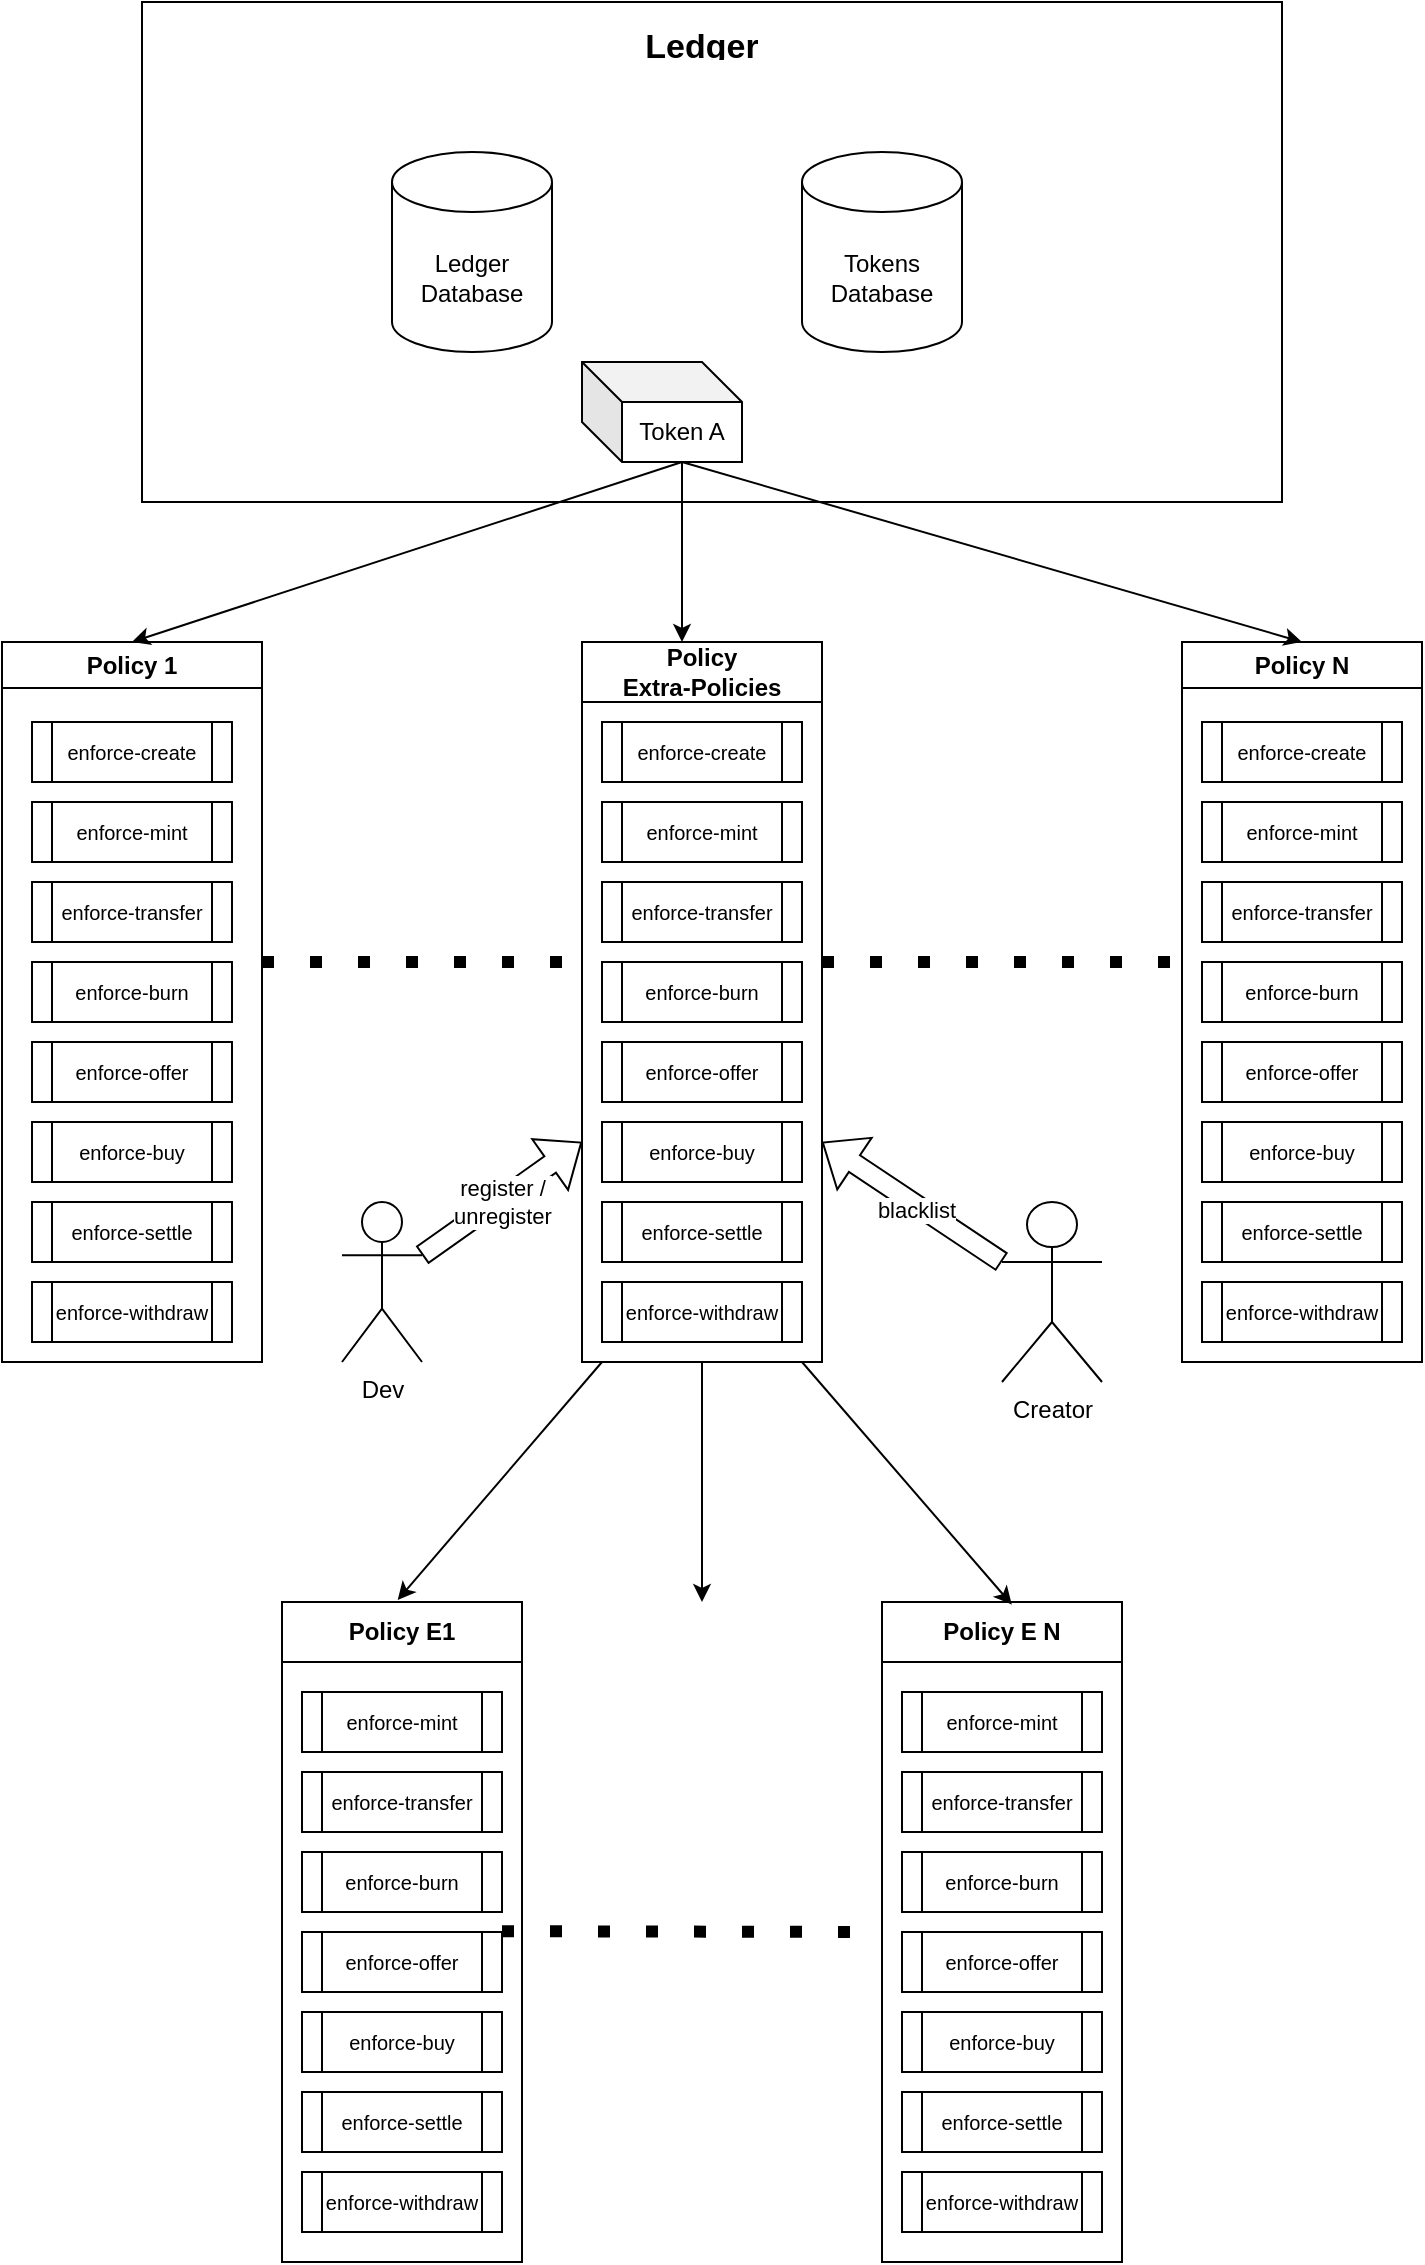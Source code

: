 <mxfile version="22.0.6" type="device">
  <diagram name="Page-1" id="-lvJcAJLHVG-aB3J02od">
    <mxGraphModel dx="445" dy="249" grid="1" gridSize="10" guides="1" tooltips="1" connect="1" arrows="1" fold="1" page="1" pageScale="1" pageWidth="850" pageHeight="1100" math="0" shadow="0">
      <root>
        <mxCell id="0" />
        <mxCell id="1" parent="0" />
        <mxCell id="QAYL4mjeV4hyu-HagJ4L-22" value="" style="rounded=0;whiteSpace=wrap;html=1;" parent="1" vertex="1">
          <mxGeometry x="300" y="80" width="570" height="250" as="geometry" />
        </mxCell>
        <mxCell id="QAYL4mjeV4hyu-HagJ4L-27" value="Policy 1" style="swimlane;whiteSpace=wrap;html=1;" parent="1" vertex="1">
          <mxGeometry x="230" y="400" width="130" height="360" as="geometry" />
        </mxCell>
        <mxCell id="QAYL4mjeV4hyu-HagJ4L-46" value="&lt;font style=&quot;font-size: 10px;&quot;&gt;enforce-create&lt;/font&gt;" style="shape=process;whiteSpace=wrap;html=1;backgroundOutline=1;" parent="QAYL4mjeV4hyu-HagJ4L-27" vertex="1">
          <mxGeometry x="15" y="40" width="100" height="30" as="geometry" />
        </mxCell>
        <mxCell id="QAYL4mjeV4hyu-HagJ4L-49" value="&lt;font style=&quot;font-size: 10px;&quot;&gt;enforce-mint&lt;/font&gt;" style="shape=process;whiteSpace=wrap;html=1;backgroundOutline=1;" parent="QAYL4mjeV4hyu-HagJ4L-27" vertex="1">
          <mxGeometry x="15" y="80" width="100" height="30" as="geometry" />
        </mxCell>
        <mxCell id="QAYL4mjeV4hyu-HagJ4L-50" value="&lt;font style=&quot;font-size: 10px;&quot;&gt;enforce-transfer&lt;/font&gt;" style="shape=process;whiteSpace=wrap;html=1;backgroundOutline=1;" parent="QAYL4mjeV4hyu-HagJ4L-27" vertex="1">
          <mxGeometry x="15" y="120" width="100" height="30" as="geometry" />
        </mxCell>
        <mxCell id="QAYL4mjeV4hyu-HagJ4L-51" value="&lt;font style=&quot;font-size: 10px;&quot;&gt;enforce-burn&lt;/font&gt;" style="shape=process;whiteSpace=wrap;html=1;backgroundOutline=1;" parent="QAYL4mjeV4hyu-HagJ4L-27" vertex="1">
          <mxGeometry x="15" y="160" width="100" height="30" as="geometry" />
        </mxCell>
        <mxCell id="QAYL4mjeV4hyu-HagJ4L-52" value="&lt;font style=&quot;font-size: 10px;&quot;&gt;enforce-offer&lt;/font&gt;" style="shape=process;whiteSpace=wrap;html=1;backgroundOutline=1;" parent="QAYL4mjeV4hyu-HagJ4L-27" vertex="1">
          <mxGeometry x="15" y="200" width="100" height="30" as="geometry" />
        </mxCell>
        <mxCell id="QAYL4mjeV4hyu-HagJ4L-55" value="&lt;font style=&quot;font-size: 10px;&quot;&gt;enforce-buy&lt;/font&gt;" style="shape=process;whiteSpace=wrap;html=1;backgroundOutline=1;" parent="QAYL4mjeV4hyu-HagJ4L-27" vertex="1">
          <mxGeometry x="15" y="240" width="100" height="30" as="geometry" />
        </mxCell>
        <mxCell id="QAYL4mjeV4hyu-HagJ4L-56" value="&lt;font style=&quot;font-size: 10px;&quot;&gt;enforce-settle&lt;/font&gt;" style="shape=process;whiteSpace=wrap;html=1;backgroundOutline=1;" parent="QAYL4mjeV4hyu-HagJ4L-27" vertex="1">
          <mxGeometry x="15" y="280" width="100" height="30" as="geometry" />
        </mxCell>
        <mxCell id="uyHR3pnBRQCvmr7loZfG-1" value="&lt;font style=&quot;font-size: 10px;&quot;&gt;enforce-withdraw&lt;/font&gt;" style="shape=process;whiteSpace=wrap;html=1;backgroundOutline=1;" parent="QAYL4mjeV4hyu-HagJ4L-27" vertex="1">
          <mxGeometry x="15" y="320" width="100" height="30" as="geometry" />
        </mxCell>
        <mxCell id="QAYL4mjeV4hyu-HagJ4L-30" value="Policy N" style="swimlane;whiteSpace=wrap;html=1;" parent="1" vertex="1">
          <mxGeometry x="820" y="400" width="120" height="360" as="geometry" />
        </mxCell>
        <mxCell id="QAYL4mjeV4hyu-HagJ4L-57" value="&lt;font style=&quot;font-size: 10px;&quot;&gt;enforce-create&lt;/font&gt;" style="shape=process;whiteSpace=wrap;html=1;backgroundOutline=1;" parent="QAYL4mjeV4hyu-HagJ4L-30" vertex="1">
          <mxGeometry x="10" y="40" width="100" height="30" as="geometry" />
        </mxCell>
        <mxCell id="QAYL4mjeV4hyu-HagJ4L-58" value="&lt;font style=&quot;font-size: 10px;&quot;&gt;enforce-mint&lt;/font&gt;" style="shape=process;whiteSpace=wrap;html=1;backgroundOutline=1;" parent="QAYL4mjeV4hyu-HagJ4L-30" vertex="1">
          <mxGeometry x="10" y="80" width="100" height="30" as="geometry" />
        </mxCell>
        <mxCell id="QAYL4mjeV4hyu-HagJ4L-59" value="&lt;font style=&quot;font-size: 10px;&quot;&gt;enforce-transfer&lt;/font&gt;" style="shape=process;whiteSpace=wrap;html=1;backgroundOutline=1;" parent="QAYL4mjeV4hyu-HagJ4L-30" vertex="1">
          <mxGeometry x="10" y="120" width="100" height="30" as="geometry" />
        </mxCell>
        <mxCell id="QAYL4mjeV4hyu-HagJ4L-60" value="&lt;font style=&quot;font-size: 10px;&quot;&gt;enforce-burn&lt;/font&gt;" style="shape=process;whiteSpace=wrap;html=1;backgroundOutline=1;" parent="QAYL4mjeV4hyu-HagJ4L-30" vertex="1">
          <mxGeometry x="10" y="160" width="100" height="30" as="geometry" />
        </mxCell>
        <mxCell id="QAYL4mjeV4hyu-HagJ4L-61" value="&lt;font style=&quot;font-size: 10px;&quot;&gt;enforce-offer&lt;/font&gt;" style="shape=process;whiteSpace=wrap;html=1;backgroundOutline=1;" parent="QAYL4mjeV4hyu-HagJ4L-30" vertex="1">
          <mxGeometry x="10" y="200" width="100" height="30" as="geometry" />
        </mxCell>
        <mxCell id="QAYL4mjeV4hyu-HagJ4L-62" value="&lt;font style=&quot;font-size: 10px;&quot;&gt;enforce-buy&lt;/font&gt;" style="shape=process;whiteSpace=wrap;html=1;backgroundOutline=1;" parent="QAYL4mjeV4hyu-HagJ4L-30" vertex="1">
          <mxGeometry x="10" y="240" width="100" height="30" as="geometry" />
        </mxCell>
        <mxCell id="QAYL4mjeV4hyu-HagJ4L-63" value="&lt;font style=&quot;font-size: 10px;&quot;&gt;enforce-settle&lt;/font&gt;" style="shape=process;whiteSpace=wrap;html=1;backgroundOutline=1;" parent="QAYL4mjeV4hyu-HagJ4L-30" vertex="1">
          <mxGeometry x="10" y="280" width="100" height="30" as="geometry" />
        </mxCell>
        <mxCell id="uyHR3pnBRQCvmr7loZfG-2" value="&lt;font style=&quot;font-size: 10px;&quot;&gt;enforce-withdraw&lt;/font&gt;" style="shape=process;whiteSpace=wrap;html=1;backgroundOutline=1;" parent="QAYL4mjeV4hyu-HagJ4L-30" vertex="1">
          <mxGeometry x="10" y="320" width="100" height="30" as="geometry" />
        </mxCell>
        <mxCell id="QAYL4mjeV4hyu-HagJ4L-32" value="Token A" style="shape=cube;whiteSpace=wrap;html=1;boundedLbl=1;backgroundOutline=1;darkOpacity=0.05;darkOpacity2=0.1;" parent="1" vertex="1">
          <mxGeometry x="520" y="260" width="80" height="50" as="geometry" />
        </mxCell>
        <mxCell id="QAYL4mjeV4hyu-HagJ4L-33" value="" style="endArrow=classic;html=1;rounded=0;exitX=0;exitY=0;exitDx=50;exitDy=50;exitPerimeter=0;entryX=0.5;entryY=0;entryDx=0;entryDy=0;" parent="1" source="QAYL4mjeV4hyu-HagJ4L-32" target="QAYL4mjeV4hyu-HagJ4L-27" edge="1">
          <mxGeometry width="50" height="50" relative="1" as="geometry">
            <mxPoint x="690" y="450" as="sourcePoint" />
            <mxPoint x="740" y="400" as="targetPoint" />
          </mxGeometry>
        </mxCell>
        <mxCell id="QAYL4mjeV4hyu-HagJ4L-34" value="" style="endArrow=classic;html=1;rounded=0;exitX=0;exitY=0;exitDx=50;exitDy=50;exitPerimeter=0;entryX=0.5;entryY=0;entryDx=0;entryDy=0;" parent="1" source="QAYL4mjeV4hyu-HagJ4L-32" target="QAYL4mjeV4hyu-HagJ4L-30" edge="1">
          <mxGeometry width="50" height="50" relative="1" as="geometry">
            <mxPoint x="690" y="450" as="sourcePoint" />
            <mxPoint x="740" y="400" as="targetPoint" />
          </mxGeometry>
        </mxCell>
        <mxCell id="QAYL4mjeV4hyu-HagJ4L-35" value="" style="endArrow=classic;html=1;rounded=0;exitX=0;exitY=0;exitDx=50;exitDy=50;exitPerimeter=0;" parent="1" source="QAYL4mjeV4hyu-HagJ4L-32" edge="1">
          <mxGeometry width="50" height="50" relative="1" as="geometry">
            <mxPoint x="690" y="450" as="sourcePoint" />
            <mxPoint x="570" y="400" as="targetPoint" />
          </mxGeometry>
        </mxCell>
        <mxCell id="QAYL4mjeV4hyu-HagJ4L-89" value="Ledger&lt;br&gt;Database" style="shape=cylinder3;whiteSpace=wrap;html=1;boundedLbl=1;backgroundOutline=1;size=15;" parent="1" vertex="1">
          <mxGeometry x="425" y="155" width="80" height="100" as="geometry" />
        </mxCell>
        <UserObject label="Ledger" placeholders="1" name="Variable" id="QAYL4mjeV4hyu-HagJ4L-91">
          <mxCell style="text;html=1;strokeColor=none;fillColor=none;align=center;verticalAlign=middle;whiteSpace=wrap;overflow=hidden;fontSize=17;fontStyle=1" parent="1" vertex="1">
            <mxGeometry x="400" y="90" width="360" height="20" as="geometry" />
          </mxCell>
        </UserObject>
        <mxCell id="QAYL4mjeV4hyu-HagJ4L-92" value="Tokens&lt;br&gt;Database" style="shape=cylinder3;whiteSpace=wrap;html=1;boundedLbl=1;backgroundOutline=1;size=15;" parent="1" vertex="1">
          <mxGeometry x="630" y="155" width="80" height="100" as="geometry" />
        </mxCell>
        <mxCell id="QAYL4mjeV4hyu-HagJ4L-93" value="Dev" style="shape=umlActor;verticalLabelPosition=bottom;verticalAlign=top;html=1;outlineConnect=0;" parent="1" vertex="1">
          <mxGeometry x="400" y="680" width="40" height="80" as="geometry" />
        </mxCell>
        <mxCell id="QAYL4mjeV4hyu-HagJ4L-94" value="Creator" style="shape=umlActor;verticalLabelPosition=bottom;verticalAlign=top;html=1;outlineConnect=0;" parent="1" vertex="1">
          <mxGeometry x="730" y="680" width="50" height="90" as="geometry" />
        </mxCell>
        <mxCell id="KL3sUY8y_cePjC1N2suH-1" value="Policy E N" style="swimlane;whiteSpace=wrap;html=1;startSize=30;" parent="1" vertex="1">
          <mxGeometry x="670" y="880" width="120" height="330" as="geometry" />
        </mxCell>
        <mxCell id="KL3sUY8y_cePjC1N2suH-3" value="&lt;font style=&quot;font-size: 10px;&quot;&gt;enforce-mint&lt;/font&gt;" style="shape=process;whiteSpace=wrap;html=1;backgroundOutline=1;" parent="KL3sUY8y_cePjC1N2suH-1" vertex="1">
          <mxGeometry x="10" y="45" width="100" height="30" as="geometry" />
        </mxCell>
        <mxCell id="KL3sUY8y_cePjC1N2suH-4" value="&lt;font style=&quot;font-size: 10px;&quot;&gt;enforce-transfer&lt;/font&gt;" style="shape=process;whiteSpace=wrap;html=1;backgroundOutline=1;" parent="KL3sUY8y_cePjC1N2suH-1" vertex="1">
          <mxGeometry x="10" y="85" width="100" height="30" as="geometry" />
        </mxCell>
        <mxCell id="KL3sUY8y_cePjC1N2suH-5" value="&lt;font style=&quot;font-size: 10px;&quot;&gt;enforce-burn&lt;/font&gt;" style="shape=process;whiteSpace=wrap;html=1;backgroundOutline=1;" parent="KL3sUY8y_cePjC1N2suH-1" vertex="1">
          <mxGeometry x="10" y="125" width="100" height="30" as="geometry" />
        </mxCell>
        <mxCell id="KL3sUY8y_cePjC1N2suH-6" value="&lt;font style=&quot;font-size: 10px;&quot;&gt;enforce-offer&lt;/font&gt;" style="shape=process;whiteSpace=wrap;html=1;backgroundOutline=1;" parent="KL3sUY8y_cePjC1N2suH-1" vertex="1">
          <mxGeometry x="10" y="165" width="100" height="30" as="geometry" />
        </mxCell>
        <mxCell id="KL3sUY8y_cePjC1N2suH-7" value="&lt;font style=&quot;font-size: 10px;&quot;&gt;enforce-buy&lt;/font&gt;" style="shape=process;whiteSpace=wrap;html=1;backgroundOutline=1;" parent="KL3sUY8y_cePjC1N2suH-1" vertex="1">
          <mxGeometry x="10" y="205" width="100" height="30" as="geometry" />
        </mxCell>
        <mxCell id="KL3sUY8y_cePjC1N2suH-8" value="&lt;font style=&quot;font-size: 10px;&quot;&gt;enforce-settle&lt;/font&gt;" style="shape=process;whiteSpace=wrap;html=1;backgroundOutline=1;" parent="KL3sUY8y_cePjC1N2suH-1" vertex="1">
          <mxGeometry x="10" y="245" width="100" height="30" as="geometry" />
        </mxCell>
        <mxCell id="KL3sUY8y_cePjC1N2suH-9" value="&lt;font style=&quot;font-size: 10px;&quot;&gt;enforce-withdraw&lt;/font&gt;" style="shape=process;whiteSpace=wrap;html=1;backgroundOutline=1;" parent="KL3sUY8y_cePjC1N2suH-1" vertex="1">
          <mxGeometry x="10" y="285" width="100" height="30" as="geometry" />
        </mxCell>
        <mxCell id="KL3sUY8y_cePjC1N2suH-13" value="" style="endArrow=none;dashed=1;html=1;dashPattern=1 3;strokeWidth=6;rounded=0;" parent="1" edge="1">
          <mxGeometry width="50" height="50" relative="1" as="geometry">
            <mxPoint x="360" y="560" as="sourcePoint" />
            <mxPoint x="520" y="560" as="targetPoint" />
          </mxGeometry>
        </mxCell>
        <mxCell id="KL3sUY8y_cePjC1N2suH-14" value="" style="endArrow=none;dashed=1;html=1;dashPattern=1 3;strokeWidth=6;rounded=0;" parent="1" edge="1">
          <mxGeometry width="50" height="50" relative="1" as="geometry">
            <mxPoint x="640" y="560" as="sourcePoint" />
            <mxPoint x="830" y="560" as="targetPoint" />
          </mxGeometry>
        </mxCell>
        <mxCell id="KL3sUY8y_cePjC1N2suH-15" value="Policy &lt;br&gt;Extra-Policies" style="swimlane;whiteSpace=wrap;html=1;startSize=30;" parent="1" vertex="1">
          <mxGeometry x="520" y="400" width="120" height="360" as="geometry" />
        </mxCell>
        <mxCell id="KL3sUY8y_cePjC1N2suH-16" value="&lt;font style=&quot;font-size: 10px;&quot;&gt;enforce-create&lt;/font&gt;" style="shape=process;whiteSpace=wrap;html=1;backgroundOutline=1;" parent="KL3sUY8y_cePjC1N2suH-15" vertex="1">
          <mxGeometry x="10" y="40" width="100" height="30" as="geometry" />
        </mxCell>
        <mxCell id="KL3sUY8y_cePjC1N2suH-17" value="&lt;font style=&quot;font-size: 10px;&quot;&gt;enforce-mint&lt;/font&gt;" style="shape=process;whiteSpace=wrap;html=1;backgroundOutline=1;" parent="KL3sUY8y_cePjC1N2suH-15" vertex="1">
          <mxGeometry x="10" y="80" width="100" height="30" as="geometry" />
        </mxCell>
        <mxCell id="KL3sUY8y_cePjC1N2suH-18" value="&lt;font style=&quot;font-size: 10px;&quot;&gt;enforce-transfer&lt;/font&gt;" style="shape=process;whiteSpace=wrap;html=1;backgroundOutline=1;" parent="KL3sUY8y_cePjC1N2suH-15" vertex="1">
          <mxGeometry x="10" y="120" width="100" height="30" as="geometry" />
        </mxCell>
        <mxCell id="KL3sUY8y_cePjC1N2suH-19" value="&lt;font style=&quot;font-size: 10px;&quot;&gt;enforce-burn&lt;/font&gt;" style="shape=process;whiteSpace=wrap;html=1;backgroundOutline=1;" parent="KL3sUY8y_cePjC1N2suH-15" vertex="1">
          <mxGeometry x="10" y="160" width="100" height="30" as="geometry" />
        </mxCell>
        <mxCell id="KL3sUY8y_cePjC1N2suH-20" value="&lt;font style=&quot;font-size: 10px;&quot;&gt;enforce-offer&lt;/font&gt;" style="shape=process;whiteSpace=wrap;html=1;backgroundOutline=1;" parent="KL3sUY8y_cePjC1N2suH-15" vertex="1">
          <mxGeometry x="10" y="200" width="100" height="30" as="geometry" />
        </mxCell>
        <mxCell id="KL3sUY8y_cePjC1N2suH-21" value="&lt;font style=&quot;font-size: 10px;&quot;&gt;enforce-buy&lt;/font&gt;" style="shape=process;whiteSpace=wrap;html=1;backgroundOutline=1;" parent="KL3sUY8y_cePjC1N2suH-15" vertex="1">
          <mxGeometry x="10" y="240" width="100" height="30" as="geometry" />
        </mxCell>
        <mxCell id="KL3sUY8y_cePjC1N2suH-22" value="&lt;font style=&quot;font-size: 10px;&quot;&gt;enforce-settle&lt;/font&gt;" style="shape=process;whiteSpace=wrap;html=1;backgroundOutline=1;" parent="KL3sUY8y_cePjC1N2suH-15" vertex="1">
          <mxGeometry x="10" y="280" width="100" height="30" as="geometry" />
        </mxCell>
        <mxCell id="KL3sUY8y_cePjC1N2suH-23" value="&lt;font style=&quot;font-size: 10px;&quot;&gt;enforce-withdraw&lt;/font&gt;" style="shape=process;whiteSpace=wrap;html=1;backgroundOutline=1;" parent="KL3sUY8y_cePjC1N2suH-15" vertex="1">
          <mxGeometry x="10" y="320" width="100" height="30" as="geometry" />
        </mxCell>
        <mxCell id="KL3sUY8y_cePjC1N2suH-24" value="Policy E1" style="swimlane;whiteSpace=wrap;html=1;startSize=30;" parent="1" vertex="1">
          <mxGeometry x="370" y="880" width="120" height="330" as="geometry" />
        </mxCell>
        <mxCell id="KL3sUY8y_cePjC1N2suH-25" value="&lt;font style=&quot;font-size: 10px;&quot;&gt;enforce-mint&lt;/font&gt;" style="shape=process;whiteSpace=wrap;html=1;backgroundOutline=1;" parent="KL3sUY8y_cePjC1N2suH-24" vertex="1">
          <mxGeometry x="10" y="45" width="100" height="30" as="geometry" />
        </mxCell>
        <mxCell id="KL3sUY8y_cePjC1N2suH-26" value="&lt;font style=&quot;font-size: 10px;&quot;&gt;enforce-transfer&lt;/font&gt;" style="shape=process;whiteSpace=wrap;html=1;backgroundOutline=1;" parent="KL3sUY8y_cePjC1N2suH-24" vertex="1">
          <mxGeometry x="10" y="85" width="100" height="30" as="geometry" />
        </mxCell>
        <mxCell id="KL3sUY8y_cePjC1N2suH-27" value="&lt;font style=&quot;font-size: 10px;&quot;&gt;enforce-burn&lt;/font&gt;" style="shape=process;whiteSpace=wrap;html=1;backgroundOutline=1;" parent="KL3sUY8y_cePjC1N2suH-24" vertex="1">
          <mxGeometry x="10" y="125" width="100" height="30" as="geometry" />
        </mxCell>
        <mxCell id="KL3sUY8y_cePjC1N2suH-28" value="&lt;font style=&quot;font-size: 10px;&quot;&gt;enforce-offer&lt;/font&gt;" style="shape=process;whiteSpace=wrap;html=1;backgroundOutline=1;" parent="KL3sUY8y_cePjC1N2suH-24" vertex="1">
          <mxGeometry x="10" y="165" width="100" height="30" as="geometry" />
        </mxCell>
        <mxCell id="KL3sUY8y_cePjC1N2suH-29" value="&lt;font style=&quot;font-size: 10px;&quot;&gt;enforce-buy&lt;/font&gt;" style="shape=process;whiteSpace=wrap;html=1;backgroundOutline=1;" parent="KL3sUY8y_cePjC1N2suH-24" vertex="1">
          <mxGeometry x="10" y="205" width="100" height="30" as="geometry" />
        </mxCell>
        <mxCell id="KL3sUY8y_cePjC1N2suH-30" value="&lt;font style=&quot;font-size: 10px;&quot;&gt;enforce-settle&lt;/font&gt;" style="shape=process;whiteSpace=wrap;html=1;backgroundOutline=1;" parent="KL3sUY8y_cePjC1N2suH-24" vertex="1">
          <mxGeometry x="10" y="245" width="100" height="30" as="geometry" />
        </mxCell>
        <mxCell id="KL3sUY8y_cePjC1N2suH-31" value="&lt;font style=&quot;font-size: 10px;&quot;&gt;enforce-withdraw&lt;/font&gt;" style="shape=process;whiteSpace=wrap;html=1;backgroundOutline=1;" parent="KL3sUY8y_cePjC1N2suH-24" vertex="1">
          <mxGeometry x="10" y="285" width="100" height="30" as="geometry" />
        </mxCell>
        <mxCell id="KL3sUY8y_cePjC1N2suH-32" value="" style="endArrow=none;dashed=1;html=1;dashPattern=1 3;strokeWidth=6;rounded=0;entryX=0;entryY=0.5;entryDx=0;entryDy=0;" parent="1" target="KL3sUY8y_cePjC1N2suH-1" edge="1">
          <mxGeometry width="50" height="50" relative="1" as="geometry">
            <mxPoint x="480" y="1044.6" as="sourcePoint" />
            <mxPoint x="670" y="1040" as="targetPoint" />
          </mxGeometry>
        </mxCell>
        <mxCell id="KL3sUY8y_cePjC1N2suH-33" value="" style="shape=flexArrow;endArrow=classic;html=1;rounded=0;exitX=1;exitY=0.333;exitDx=0;exitDy=0;exitPerimeter=0;" parent="1" source="QAYL4mjeV4hyu-HagJ4L-93" edge="1">
          <mxGeometry width="50" height="50" relative="1" as="geometry">
            <mxPoint x="660" y="590" as="sourcePoint" />
            <mxPoint x="520" y="650" as="targetPoint" />
          </mxGeometry>
        </mxCell>
        <mxCell id="KL3sUY8y_cePjC1N2suH-34" value="register / &lt;br&gt;unregister" style="edgeLabel;html=1;align=center;verticalAlign=middle;resizable=0;points=[];" parent="KL3sUY8y_cePjC1N2suH-33" vertex="1" connectable="0">
          <mxGeometry x="0.238" y="2" relative="1" as="geometry">
            <mxPoint x="-8" y="10" as="offset" />
          </mxGeometry>
        </mxCell>
        <mxCell id="KL3sUY8y_cePjC1N2suH-35" value="" style="shape=flexArrow;endArrow=classic;html=1;rounded=0;exitX=0;exitY=0.333;exitDx=0;exitDy=0;exitPerimeter=0;" parent="1" source="QAYL4mjeV4hyu-HagJ4L-94" edge="1">
          <mxGeometry width="50" height="50" relative="1" as="geometry">
            <mxPoint x="550" y="680" as="sourcePoint" />
            <mxPoint x="640" y="650" as="targetPoint" />
          </mxGeometry>
        </mxCell>
        <mxCell id="KL3sUY8y_cePjC1N2suH-36" value="blacklist" style="edgeLabel;html=1;align=center;verticalAlign=middle;resizable=0;points=[];" parent="KL3sUY8y_cePjC1N2suH-35" vertex="1" connectable="0">
          <mxGeometry x="-0.056" y="2" relative="1" as="geometry">
            <mxPoint as="offset" />
          </mxGeometry>
        </mxCell>
        <mxCell id="KL3sUY8y_cePjC1N2suH-38" value="" style="endArrow=classic;html=1;rounded=0;entryX=0.482;entryY=-0.003;entryDx=0;entryDy=0;entryPerimeter=0;" parent="1" target="KL3sUY8y_cePjC1N2suH-24" edge="1">
          <mxGeometry width="50" height="50" relative="1" as="geometry">
            <mxPoint x="530" y="760" as="sourcePoint" />
            <mxPoint x="600" y="800" as="targetPoint" />
          </mxGeometry>
        </mxCell>
        <mxCell id="KL3sUY8y_cePjC1N2suH-39" value="" style="endArrow=classic;html=1;rounded=0;entryX=0.541;entryY=0.004;entryDx=0;entryDy=0;entryPerimeter=0;" parent="1" target="KL3sUY8y_cePjC1N2suH-1" edge="1">
          <mxGeometry width="50" height="50" relative="1" as="geometry">
            <mxPoint x="630" y="760" as="sourcePoint" />
            <mxPoint x="600" y="800" as="targetPoint" />
          </mxGeometry>
        </mxCell>
        <mxCell id="KL3sUY8y_cePjC1N2suH-40" value="" style="endArrow=classic;html=1;rounded=0;exitX=0.5;exitY=1;exitDx=0;exitDy=0;" parent="1" source="KL3sUY8y_cePjC1N2suH-15" edge="1">
          <mxGeometry width="50" height="50" relative="1" as="geometry">
            <mxPoint x="550" y="850" as="sourcePoint" />
            <mxPoint x="580" y="880" as="targetPoint" />
          </mxGeometry>
        </mxCell>
      </root>
    </mxGraphModel>
  </diagram>
</mxfile>
